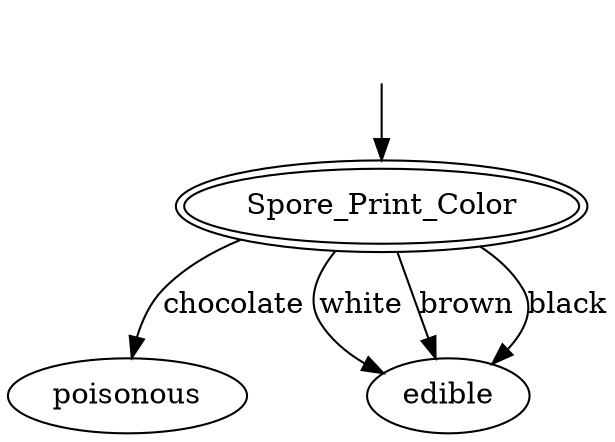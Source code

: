 digraph G {
node0 [style=invis]
node0 -> "class data.Spore_Print_Color" [label=""]
"class data.Spore_Print_Color"[label="Spore_Print_Color",peripheries=2]
"class data.Spore_Print_Color" -> "poisonous" [label="chocolate"]
"poisonous"[label="poisonous"]
"class data.Spore_Print_Color" -> "edible" [label="white"]
"edible"[label="edible"]
"class data.Spore_Print_Color" -> "edible" [label="brown"]
"edible"[label="edible"]
"class data.Spore_Print_Color" -> "edible" [label="black"]
"edible"[label="edible"]
}